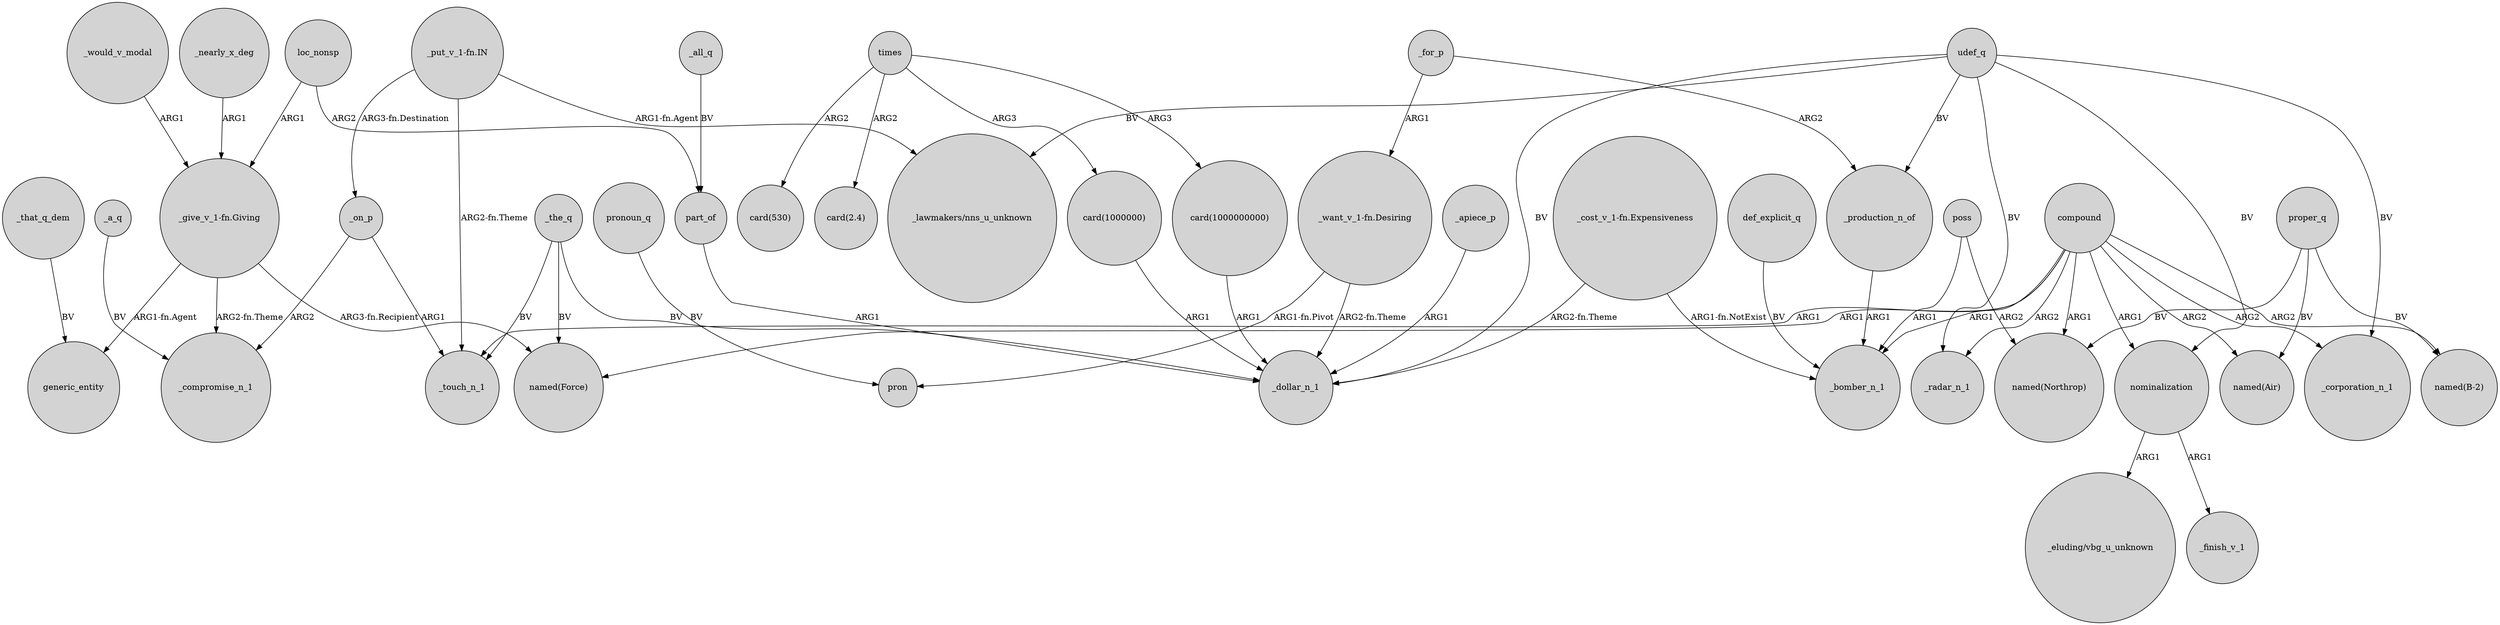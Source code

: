 digraph {
	node [shape=circle style=filled]
	udef_q -> _production_n_of [label=BV]
	"card(1000000)" -> _dollar_n_1 [label=ARG1]
	"_give_v_1-fn.Giving" -> generic_entity [label="ARG1-fn.Agent"]
	_all_q -> part_of [label=BV]
	_the_q -> "named(Force)" [label=BV]
	times -> "card(2.4)" [label=ARG2]
	_that_q_dem -> generic_entity [label=BV]
	compound -> "named(Northrop)" [label=ARG1]
	compound -> _radar_n_1 [label=ARG2]
	nominalization -> "_eluding/vbg_u_unknown" [label=ARG1]
	udef_q -> "_lawmakers/nns_u_unknown" [label=BV]
	_a_q -> _compromise_n_1 [label=BV]
	proper_q -> "named(Air)" [label=BV]
	udef_q -> _radar_n_1 [label=BV]
	compound -> "named(B-2)" [label=ARG2]
	compound -> "named(Air)" [label=ARG2]
	_on_p -> _touch_n_1 [label=ARG1]
	loc_nonsp -> part_of [label=ARG2]
	compound -> "named(Force)" [label=ARG1]
	_the_q -> _dollar_n_1 [label=BV]
	part_of -> _dollar_n_1 [label=ARG1]
	"_put_v_1-fn.IN" -> _on_p [label="ARG3-fn.Destination"]
	"_want_v_1-fn.Desiring" -> pron [label="ARG1-fn.Pivot"]
	compound -> _corporation_n_1 [label=ARG2]
	def_explicit_q -> _bomber_n_1 [label=BV]
	times -> "card(530)" [label=ARG2]
	_apiece_p -> _dollar_n_1 [label=ARG1]
	"_put_v_1-fn.IN" -> "_lawmakers/nns_u_unknown" [label="ARG1-fn.Agent"]
	_production_n_of -> _bomber_n_1 [label=ARG1]
	"_give_v_1-fn.Giving" -> "named(Force)" [label="ARG3-fn.Recipient"]
	times -> "card(1000000000)" [label=ARG3]
	compound -> _bomber_n_1 [label=ARG1]
	"_cost_v_1-fn.Expensiveness" -> _dollar_n_1 [label="ARG2-fn.Theme"]
	_the_q -> _touch_n_1 [label=BV]
	pronoun_q -> pron [label=BV]
	udef_q -> _corporation_n_1 [label=BV]
	"_want_v_1-fn.Desiring" -> _dollar_n_1 [label="ARG2-fn.Theme"]
	poss -> "named(Northrop)" [label=ARG2]
	proper_q -> "named(B-2)" [label=BV]
	_would_v_modal -> "_give_v_1-fn.Giving" [label=ARG1]
	"_cost_v_1-fn.Expensiveness" -> _bomber_n_1 [label="ARG1-fn.NotExist"]
	"_put_v_1-fn.IN" -> _touch_n_1 [label="ARG2-fn.Theme"]
	times -> "card(1000000)" [label=ARG3]
	udef_q -> nominalization [label=BV]
	compound -> _touch_n_1 [label=ARG1]
	proper_q -> "named(Northrop)" [label=BV]
	loc_nonsp -> "_give_v_1-fn.Giving" [label=ARG1]
	nominalization -> _finish_v_1 [label=ARG1]
	_for_p -> _production_n_of [label=ARG2]
	_nearly_x_deg -> "_give_v_1-fn.Giving" [label=ARG1]
	"card(1000000000)" -> _dollar_n_1 [label=ARG1]
	_on_p -> _compromise_n_1 [label=ARG2]
	compound -> nominalization [label=ARG1]
	_for_p -> "_want_v_1-fn.Desiring" [label=ARG1]
	poss -> _bomber_n_1 [label=ARG1]
	udef_q -> _dollar_n_1 [label=BV]
	"_give_v_1-fn.Giving" -> _compromise_n_1 [label="ARG2-fn.Theme"]
}
